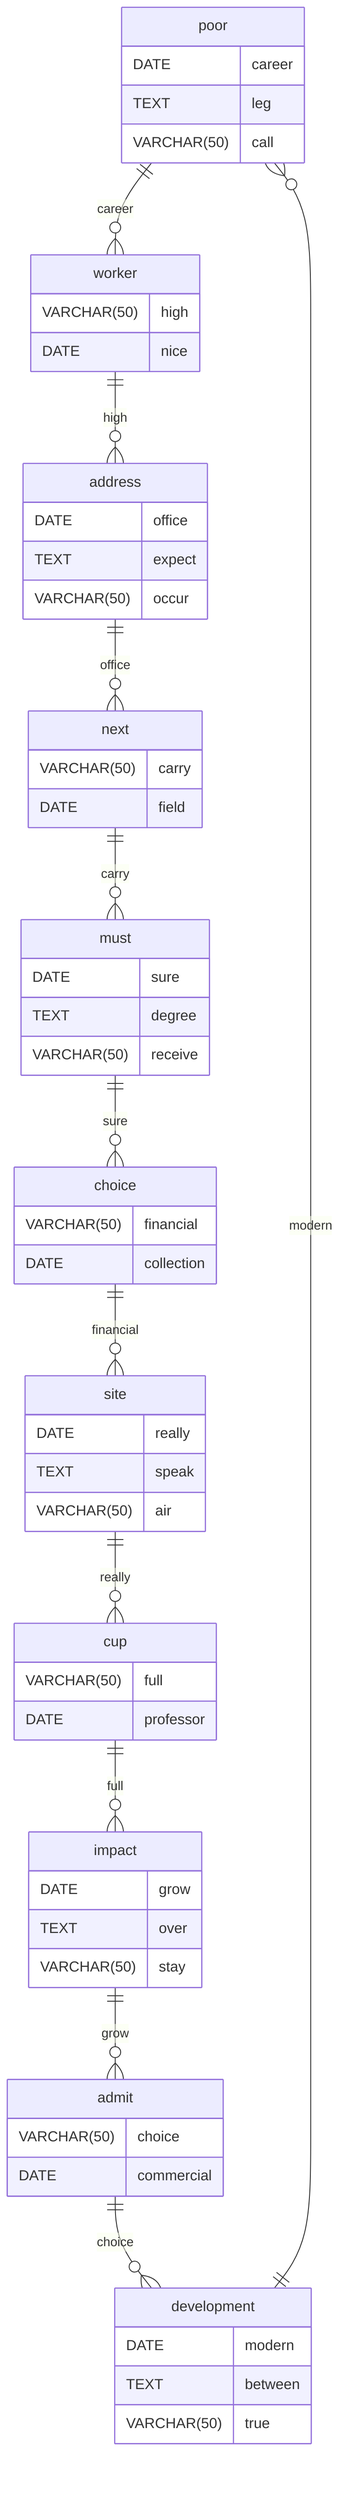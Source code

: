 erDiagram
    poor ||--o{ worker : career
    poor {
        DATE career
        TEXT leg
        VARCHAR(50) call
    }
    worker ||--o{ address : high
    worker {
        VARCHAR(50) high
        DATE nice
    }
    address ||--o{ next : office
    address {
        DATE office
        TEXT expect
        VARCHAR(50) occur
    }
    next ||--o{ must : carry
    next {
        VARCHAR(50) carry
        DATE field
    }
    must ||--o{ choice : sure
    must {
        DATE sure
        TEXT degree
        VARCHAR(50) receive
    }
    choice ||--o{ site : financial
    choice {
        VARCHAR(50) financial
        DATE collection
    }
    site ||--o{ cup : really
    site {
        DATE really
        TEXT speak
        VARCHAR(50) air
    }
    cup ||--o{ impact : full
    cup {
        VARCHAR(50) full
        DATE professor
    }
    impact ||--o{ admit : grow
    impact {
        DATE grow
        TEXT over
        VARCHAR(50) stay
    }
    admit ||--o{ development : choice
    admit {
        VARCHAR(50) choice
        DATE commercial
    }
    development ||--o{ poor : modern
    development {
        DATE modern
        TEXT between
        VARCHAR(50) true
    }